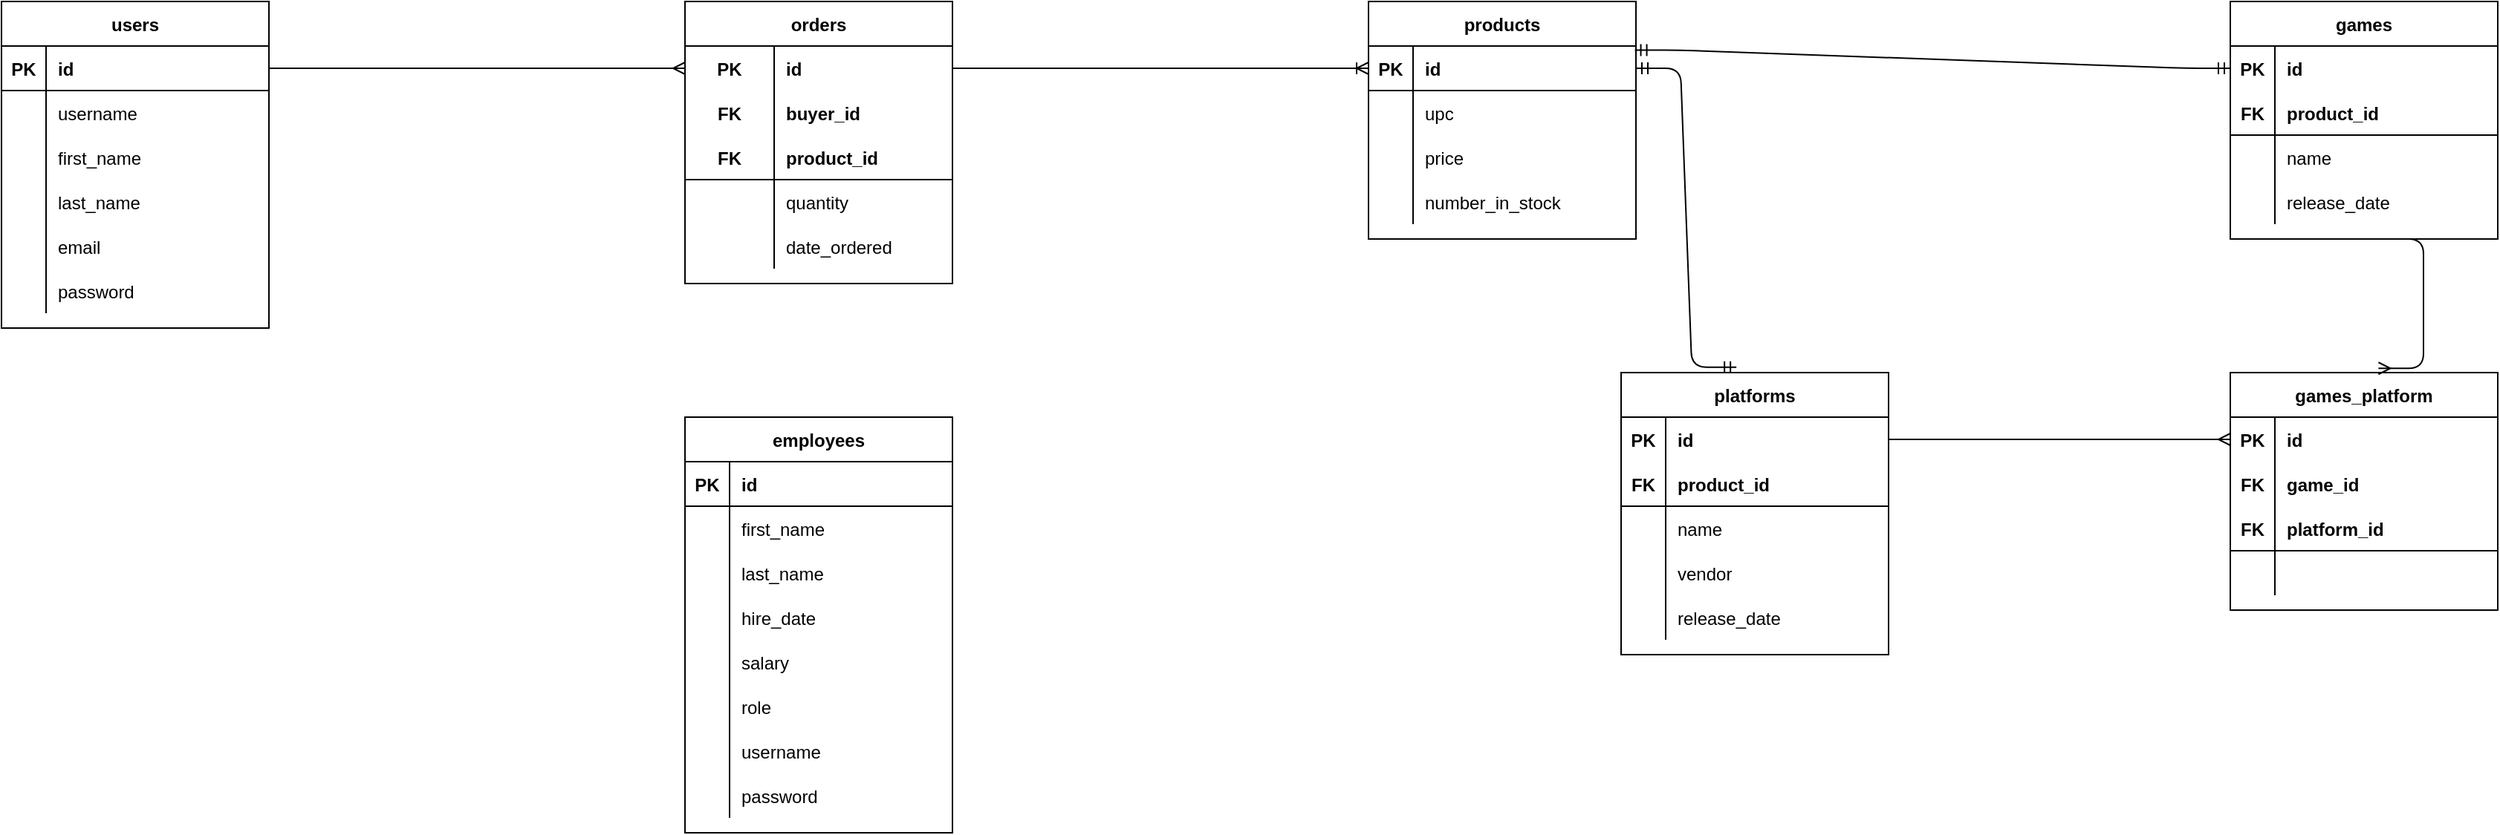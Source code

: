 <mxfile version="14.5.1" type="device"><diagram id="G26E-ykYxwDGsYZYh6n_" name="Page-1"><mxGraphModel dx="1024" dy="592" grid="1" gridSize="10" guides="1" tooltips="1" connect="1" arrows="1" fold="1" page="1" pageScale="1" pageWidth="850" pageHeight="1100" math="0" shadow="0"><root><mxCell id="0"/><mxCell id="1" parent="0"/><mxCell id="mY64443xv1ZQ0x1gWAAR-15" value="users" style="shape=table;startSize=30;container=1;collapsible=1;childLayout=tableLayout;fixedRows=1;rowLines=0;fontStyle=1;align=center;resizeLast=1;" parent="1" vertex="1"><mxGeometry width="180" height="220" as="geometry"/></mxCell><mxCell id="mY64443xv1ZQ0x1gWAAR-16" value="" style="shape=partialRectangle;collapsible=0;dropTarget=0;pointerEvents=0;fillColor=none;top=0;left=0;bottom=1;right=0;points=[[0,0.5],[1,0.5]];portConstraint=eastwest;" parent="mY64443xv1ZQ0x1gWAAR-15" vertex="1"><mxGeometry y="30" width="180" height="30" as="geometry"/></mxCell><mxCell id="mY64443xv1ZQ0x1gWAAR-17" value="PK" style="shape=partialRectangle;connectable=0;fillColor=none;top=0;left=0;bottom=0;right=0;fontStyle=1;overflow=hidden;" parent="mY64443xv1ZQ0x1gWAAR-16" vertex="1"><mxGeometry width="30" height="30" as="geometry"/></mxCell><mxCell id="mY64443xv1ZQ0x1gWAAR-18" value="id" style="shape=partialRectangle;connectable=0;fillColor=none;top=0;left=0;bottom=0;right=0;align=left;spacingLeft=6;fontStyle=1;overflow=hidden;" parent="mY64443xv1ZQ0x1gWAAR-16" vertex="1"><mxGeometry x="30" width="150" height="30" as="geometry"/></mxCell><mxCell id="mY64443xv1ZQ0x1gWAAR-19" value="" style="shape=partialRectangle;collapsible=0;dropTarget=0;pointerEvents=0;fillColor=none;top=0;left=0;bottom=0;right=0;points=[[0,0.5],[1,0.5]];portConstraint=eastwest;" parent="mY64443xv1ZQ0x1gWAAR-15" vertex="1"><mxGeometry y="60" width="180" height="30" as="geometry"/></mxCell><mxCell id="mY64443xv1ZQ0x1gWAAR-20" value="" style="shape=partialRectangle;connectable=0;fillColor=none;top=0;left=0;bottom=0;right=0;editable=1;overflow=hidden;" parent="mY64443xv1ZQ0x1gWAAR-19" vertex="1"><mxGeometry width="30" height="30" as="geometry"/></mxCell><mxCell id="mY64443xv1ZQ0x1gWAAR-21" value="username" style="shape=partialRectangle;connectable=0;fillColor=none;top=0;left=0;bottom=0;right=0;align=left;spacingLeft=6;overflow=hidden;" parent="mY64443xv1ZQ0x1gWAAR-19" vertex="1"><mxGeometry x="30" width="150" height="30" as="geometry"/></mxCell><mxCell id="1kDssaZdY7UqnwJodP0V-13" value="" style="shape=partialRectangle;collapsible=0;dropTarget=0;pointerEvents=0;fillColor=none;top=0;left=0;bottom=0;right=0;points=[[0,0.5],[1,0.5]];portConstraint=eastwest;" parent="mY64443xv1ZQ0x1gWAAR-15" vertex="1"><mxGeometry y="90" width="180" height="30" as="geometry"/></mxCell><mxCell id="1kDssaZdY7UqnwJodP0V-14" value="" style="shape=partialRectangle;connectable=0;fillColor=none;top=0;left=0;bottom=0;right=0;editable=1;overflow=hidden;" parent="1kDssaZdY7UqnwJodP0V-13" vertex="1"><mxGeometry width="30" height="30" as="geometry"/></mxCell><mxCell id="1kDssaZdY7UqnwJodP0V-15" value="first_name" style="shape=partialRectangle;connectable=0;fillColor=none;top=0;left=0;bottom=0;right=0;align=left;spacingLeft=6;overflow=hidden;" parent="1kDssaZdY7UqnwJodP0V-13" vertex="1"><mxGeometry x="30" width="150" height="30" as="geometry"/></mxCell><mxCell id="1kDssaZdY7UqnwJodP0V-16" value="" style="shape=partialRectangle;collapsible=0;dropTarget=0;pointerEvents=0;fillColor=none;top=0;left=0;bottom=0;right=0;points=[[0,0.5],[1,0.5]];portConstraint=eastwest;" parent="mY64443xv1ZQ0x1gWAAR-15" vertex="1"><mxGeometry y="120" width="180" height="30" as="geometry"/></mxCell><mxCell id="1kDssaZdY7UqnwJodP0V-17" value="" style="shape=partialRectangle;connectable=0;fillColor=none;top=0;left=0;bottom=0;right=0;editable=1;overflow=hidden;" parent="1kDssaZdY7UqnwJodP0V-16" vertex="1"><mxGeometry width="30" height="30" as="geometry"/></mxCell><mxCell id="1kDssaZdY7UqnwJodP0V-18" value="last_name" style="shape=partialRectangle;connectable=0;fillColor=none;top=0;left=0;bottom=0;right=0;align=left;spacingLeft=6;overflow=hidden;" parent="1kDssaZdY7UqnwJodP0V-16" vertex="1"><mxGeometry x="30" width="150" height="30" as="geometry"/></mxCell><mxCell id="mY64443xv1ZQ0x1gWAAR-22" value="" style="shape=partialRectangle;collapsible=0;dropTarget=0;pointerEvents=0;fillColor=none;top=0;left=0;bottom=0;right=0;points=[[0,0.5],[1,0.5]];portConstraint=eastwest;" parent="mY64443xv1ZQ0x1gWAAR-15" vertex="1"><mxGeometry y="150" width="180" height="30" as="geometry"/></mxCell><mxCell id="mY64443xv1ZQ0x1gWAAR-23" value="" style="shape=partialRectangle;connectable=0;fillColor=none;top=0;left=0;bottom=0;right=0;editable=1;overflow=hidden;" parent="mY64443xv1ZQ0x1gWAAR-22" vertex="1"><mxGeometry width="30" height="30" as="geometry"/></mxCell><mxCell id="mY64443xv1ZQ0x1gWAAR-24" value="email" style="shape=partialRectangle;connectable=0;fillColor=none;top=0;left=0;bottom=0;right=0;align=left;spacingLeft=6;overflow=hidden;" parent="mY64443xv1ZQ0x1gWAAR-22" vertex="1"><mxGeometry x="30" width="150" height="30" as="geometry"/></mxCell><mxCell id="mY64443xv1ZQ0x1gWAAR-25" value="" style="shape=partialRectangle;collapsible=0;dropTarget=0;pointerEvents=0;fillColor=none;top=0;left=0;bottom=0;right=0;points=[[0,0.5],[1,0.5]];portConstraint=eastwest;" parent="mY64443xv1ZQ0x1gWAAR-15" vertex="1"><mxGeometry y="180" width="180" height="30" as="geometry"/></mxCell><mxCell id="mY64443xv1ZQ0x1gWAAR-26" value="" style="shape=partialRectangle;connectable=0;fillColor=none;top=0;left=0;bottom=0;right=0;editable=1;overflow=hidden;" parent="mY64443xv1ZQ0x1gWAAR-25" vertex="1"><mxGeometry width="30" height="30" as="geometry"/></mxCell><mxCell id="mY64443xv1ZQ0x1gWAAR-27" value="password" style="shape=partialRectangle;connectable=0;fillColor=none;top=0;left=0;bottom=0;right=0;align=left;spacingLeft=6;overflow=hidden;" parent="mY64443xv1ZQ0x1gWAAR-25" vertex="1"><mxGeometry x="30" width="150" height="30" as="geometry"/></mxCell><mxCell id="1kDssaZdY7UqnwJodP0V-19" value="games" style="shape=table;startSize=30;container=1;collapsible=1;childLayout=tableLayout;fixedRows=1;rowLines=0;fontStyle=1;align=center;resizeLast=1;" parent="1" vertex="1"><mxGeometry x="1500" width="180" height="160" as="geometry"/></mxCell><mxCell id="DZV9VDnNdscV79Uh0sp5-92" value="" style="shape=partialRectangle;collapsible=0;dropTarget=0;pointerEvents=0;fillColor=none;top=0;left=0;bottom=0;right=0;points=[[0,0.5],[1,0.5]];portConstraint=eastwest;strokeColor=#000000;strokeWidth=1;" parent="1kDssaZdY7UqnwJodP0V-19" vertex="1"><mxGeometry y="30" width="180" height="30" as="geometry"/></mxCell><mxCell id="DZV9VDnNdscV79Uh0sp5-93" value="PK" style="shape=partialRectangle;connectable=0;fillColor=none;top=0;left=0;bottom=0;right=0;fontStyle=1;overflow=hidden;" parent="DZV9VDnNdscV79Uh0sp5-92" vertex="1"><mxGeometry width="30" height="30" as="geometry"/></mxCell><mxCell id="DZV9VDnNdscV79Uh0sp5-94" value="id" style="shape=partialRectangle;connectable=0;fillColor=none;top=0;left=0;bottom=0;right=0;align=left;spacingLeft=6;fontStyle=1;overflow=hidden;" parent="DZV9VDnNdscV79Uh0sp5-92" vertex="1"><mxGeometry x="30" width="150" height="30" as="geometry"/></mxCell><mxCell id="1kDssaZdY7UqnwJodP0V-20" value="" style="shape=partialRectangle;collapsible=0;dropTarget=0;pointerEvents=0;fillColor=none;top=0;left=0;bottom=1;right=0;points=[[0,0.5],[1,0.5]];portConstraint=eastwest;" parent="1kDssaZdY7UqnwJodP0V-19" vertex="1"><mxGeometry y="60" width="180" height="30" as="geometry"/></mxCell><mxCell id="1kDssaZdY7UqnwJodP0V-21" value="FK" style="shape=partialRectangle;connectable=0;fillColor=none;top=0;left=0;bottom=0;right=0;fontStyle=1;overflow=hidden;" parent="1kDssaZdY7UqnwJodP0V-20" vertex="1"><mxGeometry width="30" height="30" as="geometry"/></mxCell><mxCell id="1kDssaZdY7UqnwJodP0V-22" value="product_id" style="shape=partialRectangle;connectable=0;fillColor=none;top=0;left=0;bottom=0;right=0;align=left;spacingLeft=6;fontStyle=1;overflow=hidden;" parent="1kDssaZdY7UqnwJodP0V-20" vertex="1"><mxGeometry x="30" width="150" height="30" as="geometry"/></mxCell><mxCell id="1kDssaZdY7UqnwJodP0V-23" value="" style="shape=partialRectangle;collapsible=0;dropTarget=0;pointerEvents=0;fillColor=none;top=0;left=0;bottom=0;right=0;points=[[0,0.5],[1,0.5]];portConstraint=eastwest;" parent="1kDssaZdY7UqnwJodP0V-19" vertex="1"><mxGeometry y="90" width="180" height="30" as="geometry"/></mxCell><mxCell id="1kDssaZdY7UqnwJodP0V-24" value="" style="shape=partialRectangle;connectable=0;fillColor=none;top=0;left=0;bottom=0;right=0;editable=1;overflow=hidden;" parent="1kDssaZdY7UqnwJodP0V-23" vertex="1"><mxGeometry width="30" height="30" as="geometry"/></mxCell><mxCell id="1kDssaZdY7UqnwJodP0V-25" value="name" style="shape=partialRectangle;connectable=0;fillColor=none;top=0;left=0;bottom=0;right=0;align=left;spacingLeft=6;overflow=hidden;" parent="1kDssaZdY7UqnwJodP0V-23" vertex="1"><mxGeometry x="30" width="150" height="30" as="geometry"/></mxCell><mxCell id="1kDssaZdY7UqnwJodP0V-35" value="" style="shape=partialRectangle;collapsible=0;dropTarget=0;pointerEvents=0;fillColor=none;top=0;left=0;bottom=0;right=0;points=[[0,0.5],[1,0.5]];portConstraint=eastwest;" parent="1kDssaZdY7UqnwJodP0V-19" vertex="1"><mxGeometry y="120" width="180" height="30" as="geometry"/></mxCell><mxCell id="1kDssaZdY7UqnwJodP0V-36" value="" style="shape=partialRectangle;connectable=0;fillColor=none;top=0;left=0;bottom=0;right=0;editable=1;overflow=hidden;" parent="1kDssaZdY7UqnwJodP0V-35" vertex="1"><mxGeometry width="30" height="30" as="geometry"/></mxCell><mxCell id="1kDssaZdY7UqnwJodP0V-37" value="release_date" style="shape=partialRectangle;connectable=0;fillColor=none;top=0;left=0;bottom=0;right=0;align=left;spacingLeft=6;overflow=hidden;" parent="1kDssaZdY7UqnwJodP0V-35" vertex="1"><mxGeometry x="30" width="150" height="30" as="geometry"/></mxCell><mxCell id="DZV9VDnNdscV79Uh0sp5-1" value="games_platform" style="shape=table;startSize=30;container=1;collapsible=1;childLayout=tableLayout;fixedRows=1;rowLines=0;fontStyle=1;align=center;resizeLast=1;" parent="1" vertex="1"><mxGeometry x="1500" y="250" width="180" height="160" as="geometry"/></mxCell><mxCell id="DZV9VDnNdscV79Uh0sp5-43" value="" style="shape=partialRectangle;collapsible=0;dropTarget=0;pointerEvents=0;fillColor=none;top=0;left=0;bottom=0;right=0;points=[[0,0.5],[1,0.5]];portConstraint=eastwest;" parent="DZV9VDnNdscV79Uh0sp5-1" vertex="1"><mxGeometry y="30" width="180" height="30" as="geometry"/></mxCell><mxCell id="DZV9VDnNdscV79Uh0sp5-44" value="PK" style="shape=partialRectangle;connectable=0;fillColor=none;top=0;left=0;bottom=0;right=0;fontStyle=1;overflow=hidden;" parent="DZV9VDnNdscV79Uh0sp5-43" vertex="1"><mxGeometry width="30" height="30" as="geometry"/></mxCell><mxCell id="DZV9VDnNdscV79Uh0sp5-45" value="id" style="shape=partialRectangle;connectable=0;fillColor=none;top=0;left=0;bottom=0;right=0;align=left;spacingLeft=6;fontStyle=1;overflow=hidden;" parent="DZV9VDnNdscV79Uh0sp5-43" vertex="1"><mxGeometry x="30" width="150" height="30" as="geometry"/></mxCell><mxCell id="DZV9VDnNdscV79Uh0sp5-46" value="" style="shape=partialRectangle;collapsible=0;dropTarget=0;pointerEvents=0;fillColor=none;top=0;left=0;bottom=0;right=0;points=[[0,0.5],[1,0.5]];portConstraint=eastwest;" parent="DZV9VDnNdscV79Uh0sp5-1" vertex="1"><mxGeometry y="60" width="180" height="30" as="geometry"/></mxCell><mxCell id="DZV9VDnNdscV79Uh0sp5-47" value="FK" style="shape=partialRectangle;connectable=0;fillColor=none;top=0;left=0;bottom=0;right=0;fontStyle=1;overflow=hidden;" parent="DZV9VDnNdscV79Uh0sp5-46" vertex="1"><mxGeometry width="30" height="30" as="geometry"/></mxCell><mxCell id="DZV9VDnNdscV79Uh0sp5-48" value="game_id" style="shape=partialRectangle;connectable=0;fillColor=none;top=0;left=0;bottom=0;right=0;align=left;spacingLeft=6;fontStyle=1;overflow=hidden;" parent="DZV9VDnNdscV79Uh0sp5-46" vertex="1"><mxGeometry x="30" width="150" height="30" as="geometry"/></mxCell><mxCell id="DZV9VDnNdscV79Uh0sp5-2" value="" style="shape=partialRectangle;collapsible=0;dropTarget=0;pointerEvents=0;fillColor=none;top=0;left=0;bottom=1;right=0;points=[[0,0.5],[1,0.5]];portConstraint=eastwest;" parent="DZV9VDnNdscV79Uh0sp5-1" vertex="1"><mxGeometry y="90" width="180" height="30" as="geometry"/></mxCell><mxCell id="DZV9VDnNdscV79Uh0sp5-3" value="FK" style="shape=partialRectangle;connectable=0;fillColor=none;top=0;left=0;bottom=0;right=0;fontStyle=1;overflow=hidden;" parent="DZV9VDnNdscV79Uh0sp5-2" vertex="1"><mxGeometry width="30" height="30" as="geometry"/></mxCell><mxCell id="DZV9VDnNdscV79Uh0sp5-4" value="platform_id" style="shape=partialRectangle;connectable=0;fillColor=none;top=0;left=0;bottom=0;right=0;align=left;spacingLeft=6;fontStyle=1;overflow=hidden;" parent="DZV9VDnNdscV79Uh0sp5-2" vertex="1"><mxGeometry x="30" width="150" height="30" as="geometry"/></mxCell><mxCell id="DZV9VDnNdscV79Uh0sp5-18" value="" style="shape=partialRectangle;collapsible=0;dropTarget=0;pointerEvents=0;fillColor=none;top=0;left=0;bottom=0;right=0;points=[[0,0.5],[1,0.5]];portConstraint=eastwest;" parent="DZV9VDnNdscV79Uh0sp5-1" vertex="1"><mxGeometry y="120" width="180" height="30" as="geometry"/></mxCell><mxCell id="DZV9VDnNdscV79Uh0sp5-19" value="" style="shape=partialRectangle;connectable=0;fillColor=none;top=0;left=0;bottom=0;right=0;fontStyle=1;overflow=hidden;" parent="DZV9VDnNdscV79Uh0sp5-18" vertex="1"><mxGeometry width="30" height="30" as="geometry"/></mxCell><mxCell id="DZV9VDnNdscV79Uh0sp5-20" value="" style="shape=partialRectangle;connectable=0;fillColor=none;top=0;left=0;bottom=0;right=0;align=left;spacingLeft=6;fontStyle=1;overflow=hidden;" parent="DZV9VDnNdscV79Uh0sp5-18" vertex="1"><mxGeometry x="30" width="150" height="30" as="geometry"/></mxCell><mxCell id="DZV9VDnNdscV79Uh0sp5-21" value="platforms" style="shape=table;startSize=30;container=1;collapsible=1;childLayout=tableLayout;fixedRows=1;rowLines=0;fontStyle=1;align=center;resizeLast=1;" parent="1" vertex="1"><mxGeometry x="1090" y="250" width="180" height="190" as="geometry"/></mxCell><mxCell id="DZV9VDnNdscV79Uh0sp5-95" value="" style="shape=partialRectangle;collapsible=0;dropTarget=0;pointerEvents=0;fillColor=none;top=0;left=0;bottom=0;right=0;points=[[0,0.5],[1,0.5]];portConstraint=eastwest;strokeColor=#000000;strokeWidth=1;" parent="DZV9VDnNdscV79Uh0sp5-21" vertex="1"><mxGeometry y="30" width="180" height="30" as="geometry"/></mxCell><mxCell id="DZV9VDnNdscV79Uh0sp5-96" value="PK" style="shape=partialRectangle;connectable=0;fillColor=none;top=0;left=0;bottom=0;right=0;fontStyle=1;overflow=hidden;" parent="DZV9VDnNdscV79Uh0sp5-95" vertex="1"><mxGeometry width="30" height="30" as="geometry"/></mxCell><mxCell id="DZV9VDnNdscV79Uh0sp5-97" value="id" style="shape=partialRectangle;connectable=0;fillColor=none;top=0;left=0;bottom=0;right=0;align=left;spacingLeft=6;fontStyle=1;overflow=hidden;" parent="DZV9VDnNdscV79Uh0sp5-95" vertex="1"><mxGeometry x="30" width="150" height="30" as="geometry"/></mxCell><mxCell id="DZV9VDnNdscV79Uh0sp5-22" value="" style="shape=partialRectangle;collapsible=0;dropTarget=0;pointerEvents=0;fillColor=none;top=0;left=0;bottom=1;right=0;points=[[0,0.5],[1,0.5]];portConstraint=eastwest;" parent="DZV9VDnNdscV79Uh0sp5-21" vertex="1"><mxGeometry y="60" width="180" height="30" as="geometry"/></mxCell><mxCell id="DZV9VDnNdscV79Uh0sp5-23" value="FK" style="shape=partialRectangle;connectable=0;fillColor=none;top=0;left=0;bottom=0;right=0;fontStyle=1;overflow=hidden;" parent="DZV9VDnNdscV79Uh0sp5-22" vertex="1"><mxGeometry width="30" height="30" as="geometry"/></mxCell><mxCell id="DZV9VDnNdscV79Uh0sp5-24" value="product_id" style="shape=partialRectangle;connectable=0;fillColor=none;top=0;left=0;bottom=0;right=0;align=left;spacingLeft=6;fontStyle=1;overflow=hidden;" parent="DZV9VDnNdscV79Uh0sp5-22" vertex="1"><mxGeometry x="30" width="150" height="30" as="geometry"/></mxCell><mxCell id="DZV9VDnNdscV79Uh0sp5-25" value="" style="shape=partialRectangle;collapsible=0;dropTarget=0;pointerEvents=0;fillColor=none;top=0;left=0;bottom=0;right=0;points=[[0,0.5],[1,0.5]];portConstraint=eastwest;" parent="DZV9VDnNdscV79Uh0sp5-21" vertex="1"><mxGeometry y="90" width="180" height="30" as="geometry"/></mxCell><mxCell id="DZV9VDnNdscV79Uh0sp5-26" value="" style="shape=partialRectangle;connectable=0;fillColor=none;top=0;left=0;bottom=0;right=0;editable=1;overflow=hidden;" parent="DZV9VDnNdscV79Uh0sp5-25" vertex="1"><mxGeometry width="30" height="30" as="geometry"/></mxCell><mxCell id="DZV9VDnNdscV79Uh0sp5-27" value="name" style="shape=partialRectangle;connectable=0;fillColor=none;top=0;left=0;bottom=0;right=0;align=left;spacingLeft=6;overflow=hidden;" parent="DZV9VDnNdscV79Uh0sp5-25" vertex="1"><mxGeometry x="30" width="150" height="30" as="geometry"/></mxCell><mxCell id="DZV9VDnNdscV79Uh0sp5-28" value="" style="shape=partialRectangle;collapsible=0;dropTarget=0;pointerEvents=0;fillColor=none;top=0;left=0;bottom=0;right=0;points=[[0,0.5],[1,0.5]];portConstraint=eastwest;" parent="DZV9VDnNdscV79Uh0sp5-21" vertex="1"><mxGeometry y="120" width="180" height="30" as="geometry"/></mxCell><mxCell id="DZV9VDnNdscV79Uh0sp5-29" value="" style="shape=partialRectangle;connectable=0;fillColor=none;top=0;left=0;bottom=0;right=0;editable=1;overflow=hidden;" parent="DZV9VDnNdscV79Uh0sp5-28" vertex="1"><mxGeometry width="30" height="30" as="geometry"/></mxCell><mxCell id="DZV9VDnNdscV79Uh0sp5-30" value="vendor" style="shape=partialRectangle;connectable=0;fillColor=none;top=0;left=0;bottom=0;right=0;align=left;spacingLeft=6;overflow=hidden;" parent="DZV9VDnNdscV79Uh0sp5-28" vertex="1"><mxGeometry x="30" width="150" height="30" as="geometry"/></mxCell><mxCell id="DZV9VDnNdscV79Uh0sp5-31" value="" style="shape=partialRectangle;collapsible=0;dropTarget=0;pointerEvents=0;fillColor=none;top=0;left=0;bottom=0;right=0;points=[[0,0.5],[1,0.5]];portConstraint=eastwest;" parent="DZV9VDnNdscV79Uh0sp5-21" vertex="1"><mxGeometry y="150" width="180" height="30" as="geometry"/></mxCell><mxCell id="DZV9VDnNdscV79Uh0sp5-32" value="" style="shape=partialRectangle;connectable=0;fillColor=none;top=0;left=0;bottom=0;right=0;editable=1;overflow=hidden;" parent="DZV9VDnNdscV79Uh0sp5-31" vertex="1"><mxGeometry width="30" height="30" as="geometry"/></mxCell><mxCell id="DZV9VDnNdscV79Uh0sp5-33" value="release_date" style="shape=partialRectangle;connectable=0;fillColor=none;top=0;left=0;bottom=0;right=0;align=left;spacingLeft=6;overflow=hidden;" parent="DZV9VDnNdscV79Uh0sp5-31" vertex="1"><mxGeometry x="30" width="150" height="30" as="geometry"/></mxCell><mxCell id="DZV9VDnNdscV79Uh0sp5-58" value="orders" style="shape=table;startSize=30;container=1;collapsible=1;childLayout=tableLayout;fixedRows=1;rowLines=0;fontStyle=1;align=center;resizeLast=1;" parent="1" vertex="1"><mxGeometry x="460" width="180" height="190" as="geometry"/></mxCell><mxCell id="DZV9VDnNdscV79Uh0sp5-59" value="" style="shape=partialRectangle;collapsible=0;dropTarget=0;pointerEvents=0;fillColor=none;top=0;left=0;bottom=0;right=0;points=[[0,0.5],[1,0.5]];portConstraint=eastwest;" parent="DZV9VDnNdscV79Uh0sp5-58" vertex="1"><mxGeometry y="30" width="180" height="30" as="geometry"/></mxCell><mxCell id="DZV9VDnNdscV79Uh0sp5-60" value="PK" style="shape=partialRectangle;connectable=0;fillColor=none;top=0;left=0;bottom=0;right=0;fontStyle=1;overflow=hidden;" parent="DZV9VDnNdscV79Uh0sp5-59" vertex="1"><mxGeometry width="60" height="30" as="geometry"/></mxCell><mxCell id="DZV9VDnNdscV79Uh0sp5-61" value="id" style="shape=partialRectangle;connectable=0;fillColor=none;top=0;left=0;bottom=0;right=0;align=left;spacingLeft=6;fontStyle=1;overflow=hidden;" parent="DZV9VDnNdscV79Uh0sp5-59" vertex="1"><mxGeometry x="60" width="120" height="30" as="geometry"/></mxCell><mxCell id="DZV9VDnNdscV79Uh0sp5-75" value="" style="shape=partialRectangle;collapsible=0;dropTarget=0;pointerEvents=0;fillColor=none;top=0;left=0;bottom=0;right=0;points=[[0,0.5],[1,0.5]];portConstraint=eastwest;strokeColor=#000000;strokeWidth=1;" parent="DZV9VDnNdscV79Uh0sp5-58" vertex="1"><mxGeometry y="60" width="180" height="30" as="geometry"/></mxCell><mxCell id="DZV9VDnNdscV79Uh0sp5-76" value="FK" style="shape=partialRectangle;connectable=0;fillColor=none;top=0;left=0;bottom=0;right=0;fontStyle=1;overflow=hidden;" parent="DZV9VDnNdscV79Uh0sp5-75" vertex="1"><mxGeometry width="60" height="30" as="geometry"/></mxCell><mxCell id="DZV9VDnNdscV79Uh0sp5-77" value="buyer_id" style="shape=partialRectangle;connectable=0;fillColor=none;top=0;left=0;bottom=0;right=0;align=left;spacingLeft=6;fontStyle=1;overflow=hidden;" parent="DZV9VDnNdscV79Uh0sp5-75" vertex="1"><mxGeometry x="60" width="120" height="30" as="geometry"/></mxCell><mxCell id="DZV9VDnNdscV79Uh0sp5-62" value="" style="shape=partialRectangle;collapsible=0;dropTarget=0;pointerEvents=0;fillColor=none;top=0;left=0;bottom=1;right=0;points=[[0,0.5],[1,0.5]];portConstraint=eastwest;" parent="DZV9VDnNdscV79Uh0sp5-58" vertex="1"><mxGeometry y="90" width="180" height="30" as="geometry"/></mxCell><mxCell id="DZV9VDnNdscV79Uh0sp5-63" value="FK" style="shape=partialRectangle;connectable=0;fillColor=none;top=0;left=0;bottom=0;right=0;fontStyle=1;overflow=hidden;" parent="DZV9VDnNdscV79Uh0sp5-62" vertex="1"><mxGeometry width="60" height="30" as="geometry"/></mxCell><mxCell id="DZV9VDnNdscV79Uh0sp5-64" value="product_id" style="shape=partialRectangle;connectable=0;fillColor=none;top=0;left=0;bottom=0;right=0;align=left;spacingLeft=6;fontStyle=1;overflow=hidden;" parent="DZV9VDnNdscV79Uh0sp5-62" vertex="1"><mxGeometry x="60" width="120" height="30" as="geometry"/></mxCell><mxCell id="DZV9VDnNdscV79Uh0sp5-65" value="" style="shape=partialRectangle;collapsible=0;dropTarget=0;pointerEvents=0;fillColor=none;top=0;left=0;bottom=0;right=0;points=[[0,0.5],[1,0.5]];portConstraint=eastwest;" parent="DZV9VDnNdscV79Uh0sp5-58" vertex="1"><mxGeometry y="120" width="180" height="30" as="geometry"/></mxCell><mxCell id="DZV9VDnNdscV79Uh0sp5-66" value="" style="shape=partialRectangle;connectable=0;fillColor=none;top=0;left=0;bottom=0;right=0;editable=1;overflow=hidden;" parent="DZV9VDnNdscV79Uh0sp5-65" vertex="1"><mxGeometry width="60" height="30" as="geometry"/></mxCell><mxCell id="DZV9VDnNdscV79Uh0sp5-67" value="quantity" style="shape=partialRectangle;connectable=0;fillColor=none;top=0;left=0;bottom=0;right=0;align=left;spacingLeft=6;overflow=hidden;" parent="DZV9VDnNdscV79Uh0sp5-65" vertex="1"><mxGeometry x="60" width="120" height="30" as="geometry"/></mxCell><mxCell id="DZV9VDnNdscV79Uh0sp5-68" value="" style="shape=partialRectangle;collapsible=0;dropTarget=0;pointerEvents=0;fillColor=none;top=0;left=0;bottom=0;right=0;points=[[0,0.5],[1,0.5]];portConstraint=eastwest;" parent="DZV9VDnNdscV79Uh0sp5-58" vertex="1"><mxGeometry y="150" width="180" height="30" as="geometry"/></mxCell><mxCell id="DZV9VDnNdscV79Uh0sp5-69" value="" style="shape=partialRectangle;connectable=0;fillColor=none;top=0;left=0;bottom=0;right=0;editable=1;overflow=hidden;" parent="DZV9VDnNdscV79Uh0sp5-68" vertex="1"><mxGeometry width="60" height="30" as="geometry"/></mxCell><mxCell id="DZV9VDnNdscV79Uh0sp5-70" value="date_ordered" style="shape=partialRectangle;connectable=0;fillColor=none;top=0;left=0;bottom=0;right=0;align=left;spacingLeft=6;overflow=hidden;" parent="DZV9VDnNdscV79Uh0sp5-68" vertex="1"><mxGeometry x="60" width="120" height="30" as="geometry"/></mxCell><mxCell id="DZV9VDnNdscV79Uh0sp5-78" value="products" style="shape=table;startSize=30;container=1;collapsible=1;childLayout=tableLayout;fixedRows=1;rowLines=0;fontStyle=1;align=center;resizeLast=1;strokeColor=#000000;strokeWidth=1;" parent="1" vertex="1"><mxGeometry x="920" width="180" height="160" as="geometry"/></mxCell><mxCell id="DZV9VDnNdscV79Uh0sp5-79" value="" style="shape=partialRectangle;collapsible=0;dropTarget=0;pointerEvents=0;fillColor=none;top=0;left=0;bottom=1;right=0;points=[[0,0.5],[1,0.5]];portConstraint=eastwest;" parent="DZV9VDnNdscV79Uh0sp5-78" vertex="1"><mxGeometry y="30" width="180" height="30" as="geometry"/></mxCell><mxCell id="DZV9VDnNdscV79Uh0sp5-80" value="PK" style="shape=partialRectangle;connectable=0;fillColor=none;top=0;left=0;bottom=0;right=0;fontStyle=1;overflow=hidden;" parent="DZV9VDnNdscV79Uh0sp5-79" vertex="1"><mxGeometry width="30" height="30" as="geometry"/></mxCell><mxCell id="DZV9VDnNdscV79Uh0sp5-81" value="id" style="shape=partialRectangle;connectable=0;fillColor=none;top=0;left=0;bottom=0;right=0;align=left;spacingLeft=6;fontStyle=1;overflow=hidden;" parent="DZV9VDnNdscV79Uh0sp5-79" vertex="1"><mxGeometry x="30" width="150" height="30" as="geometry"/></mxCell><mxCell id="DZV9VDnNdscV79Uh0sp5-82" value="" style="shape=partialRectangle;collapsible=0;dropTarget=0;pointerEvents=0;fillColor=none;top=0;left=0;bottom=0;right=0;points=[[0,0.5],[1,0.5]];portConstraint=eastwest;" parent="DZV9VDnNdscV79Uh0sp5-78" vertex="1"><mxGeometry y="60" width="180" height="30" as="geometry"/></mxCell><mxCell id="DZV9VDnNdscV79Uh0sp5-83" value="" style="shape=partialRectangle;connectable=0;fillColor=none;top=0;left=0;bottom=0;right=0;editable=1;overflow=hidden;" parent="DZV9VDnNdscV79Uh0sp5-82" vertex="1"><mxGeometry width="30" height="30" as="geometry"/></mxCell><mxCell id="DZV9VDnNdscV79Uh0sp5-84" value="upc" style="shape=partialRectangle;connectable=0;fillColor=none;top=0;left=0;bottom=0;right=0;align=left;spacingLeft=6;overflow=hidden;" parent="DZV9VDnNdscV79Uh0sp5-82" vertex="1"><mxGeometry x="30" width="150" height="30" as="geometry"/></mxCell><mxCell id="DZV9VDnNdscV79Uh0sp5-85" value="" style="shape=partialRectangle;collapsible=0;dropTarget=0;pointerEvents=0;fillColor=none;top=0;left=0;bottom=0;right=0;points=[[0,0.5],[1,0.5]];portConstraint=eastwest;" parent="DZV9VDnNdscV79Uh0sp5-78" vertex="1"><mxGeometry y="90" width="180" height="30" as="geometry"/></mxCell><mxCell id="DZV9VDnNdscV79Uh0sp5-86" value="" style="shape=partialRectangle;connectable=0;fillColor=none;top=0;left=0;bottom=0;right=0;editable=1;overflow=hidden;" parent="DZV9VDnNdscV79Uh0sp5-85" vertex="1"><mxGeometry width="30" height="30" as="geometry"/></mxCell><mxCell id="DZV9VDnNdscV79Uh0sp5-87" value="price" style="shape=partialRectangle;connectable=0;fillColor=none;top=0;left=0;bottom=0;right=0;align=left;spacingLeft=6;overflow=hidden;" parent="DZV9VDnNdscV79Uh0sp5-85" vertex="1"><mxGeometry x="30" width="150" height="30" as="geometry"/></mxCell><mxCell id="DZV9VDnNdscV79Uh0sp5-88" value="" style="shape=partialRectangle;collapsible=0;dropTarget=0;pointerEvents=0;fillColor=none;top=0;left=0;bottom=0;right=0;points=[[0,0.5],[1,0.5]];portConstraint=eastwest;" parent="DZV9VDnNdscV79Uh0sp5-78" vertex="1"><mxGeometry y="120" width="180" height="30" as="geometry"/></mxCell><mxCell id="DZV9VDnNdscV79Uh0sp5-89" value="" style="shape=partialRectangle;connectable=0;fillColor=none;top=0;left=0;bottom=0;right=0;editable=1;overflow=hidden;" parent="DZV9VDnNdscV79Uh0sp5-88" vertex="1"><mxGeometry width="30" height="30" as="geometry"/></mxCell><mxCell id="DZV9VDnNdscV79Uh0sp5-90" value="number_in_stock" style="shape=partialRectangle;connectable=0;fillColor=none;top=0;left=0;bottom=0;right=0;align=left;spacingLeft=6;overflow=hidden;" parent="DZV9VDnNdscV79Uh0sp5-88" vertex="1"><mxGeometry x="30" width="150" height="30" as="geometry"/></mxCell><mxCell id="DZV9VDnNdscV79Uh0sp5-104" value="employees" style="shape=table;startSize=30;container=1;collapsible=1;childLayout=tableLayout;fixedRows=1;rowLines=0;fontStyle=1;align=center;resizeLast=1;strokeColor=#000000;strokeWidth=1;" parent="1" vertex="1"><mxGeometry x="460" y="280" width="180" height="280" as="geometry"/></mxCell><mxCell id="DZV9VDnNdscV79Uh0sp5-105" value="" style="shape=partialRectangle;collapsible=0;dropTarget=0;pointerEvents=0;fillColor=none;top=0;left=0;bottom=1;right=0;points=[[0,0.5],[1,0.5]];portConstraint=eastwest;" parent="DZV9VDnNdscV79Uh0sp5-104" vertex="1"><mxGeometry y="30" width="180" height="30" as="geometry"/></mxCell><mxCell id="DZV9VDnNdscV79Uh0sp5-106" value="PK" style="shape=partialRectangle;connectable=0;fillColor=none;top=0;left=0;bottom=0;right=0;fontStyle=1;overflow=hidden;" parent="DZV9VDnNdscV79Uh0sp5-105" vertex="1"><mxGeometry width="30" height="30" as="geometry"/></mxCell><mxCell id="DZV9VDnNdscV79Uh0sp5-107" value="id" style="shape=partialRectangle;connectable=0;fillColor=none;top=0;left=0;bottom=0;right=0;align=left;spacingLeft=6;fontStyle=1;overflow=hidden;" parent="DZV9VDnNdscV79Uh0sp5-105" vertex="1"><mxGeometry x="30" width="150" height="30" as="geometry"/></mxCell><mxCell id="DZV9VDnNdscV79Uh0sp5-108" value="" style="shape=partialRectangle;collapsible=0;dropTarget=0;pointerEvents=0;fillColor=none;top=0;left=0;bottom=0;right=0;points=[[0,0.5],[1,0.5]];portConstraint=eastwest;" parent="DZV9VDnNdscV79Uh0sp5-104" vertex="1"><mxGeometry y="60" width="180" height="30" as="geometry"/></mxCell><mxCell id="DZV9VDnNdscV79Uh0sp5-109" value="" style="shape=partialRectangle;connectable=0;fillColor=none;top=0;left=0;bottom=0;right=0;editable=1;overflow=hidden;" parent="DZV9VDnNdscV79Uh0sp5-108" vertex="1"><mxGeometry width="30" height="30" as="geometry"/></mxCell><mxCell id="DZV9VDnNdscV79Uh0sp5-110" value="first_name" style="shape=partialRectangle;connectable=0;fillColor=none;top=0;left=0;bottom=0;right=0;align=left;spacingLeft=6;overflow=hidden;" parent="DZV9VDnNdscV79Uh0sp5-108" vertex="1"><mxGeometry x="30" width="150" height="30" as="geometry"/></mxCell><mxCell id="DZV9VDnNdscV79Uh0sp5-111" value="" style="shape=partialRectangle;collapsible=0;dropTarget=0;pointerEvents=0;fillColor=none;top=0;left=0;bottom=0;right=0;points=[[0,0.5],[1,0.5]];portConstraint=eastwest;" parent="DZV9VDnNdscV79Uh0sp5-104" vertex="1"><mxGeometry y="90" width="180" height="30" as="geometry"/></mxCell><mxCell id="DZV9VDnNdscV79Uh0sp5-112" value="" style="shape=partialRectangle;connectable=0;fillColor=none;top=0;left=0;bottom=0;right=0;editable=1;overflow=hidden;" parent="DZV9VDnNdscV79Uh0sp5-111" vertex="1"><mxGeometry width="30" height="30" as="geometry"/></mxCell><mxCell id="DZV9VDnNdscV79Uh0sp5-113" value="last_name" style="shape=partialRectangle;connectable=0;fillColor=none;top=0;left=0;bottom=0;right=0;align=left;spacingLeft=6;overflow=hidden;" parent="DZV9VDnNdscV79Uh0sp5-111" vertex="1"><mxGeometry x="30" width="150" height="30" as="geometry"/></mxCell><mxCell id="DZV9VDnNdscV79Uh0sp5-118" value="" style="shape=partialRectangle;collapsible=0;dropTarget=0;pointerEvents=0;fillColor=none;top=0;left=0;bottom=0;right=0;points=[[0,0.5],[1,0.5]];portConstraint=eastwest;" parent="DZV9VDnNdscV79Uh0sp5-104" vertex="1"><mxGeometry y="120" width="180" height="30" as="geometry"/></mxCell><mxCell id="DZV9VDnNdscV79Uh0sp5-119" value="" style="shape=partialRectangle;connectable=0;fillColor=none;top=0;left=0;bottom=0;right=0;editable=1;overflow=hidden;" parent="DZV9VDnNdscV79Uh0sp5-118" vertex="1"><mxGeometry width="30" height="30" as="geometry"/></mxCell><mxCell id="DZV9VDnNdscV79Uh0sp5-120" value="hire_date" style="shape=partialRectangle;connectable=0;fillColor=none;top=0;left=0;bottom=0;right=0;align=left;spacingLeft=6;overflow=hidden;" parent="DZV9VDnNdscV79Uh0sp5-118" vertex="1"><mxGeometry x="30" width="150" height="30" as="geometry"/></mxCell><mxCell id="DZV9VDnNdscV79Uh0sp5-122" value="" style="shape=partialRectangle;collapsible=0;dropTarget=0;pointerEvents=0;fillColor=none;top=0;left=0;bottom=0;right=0;points=[[0,0.5],[1,0.5]];portConstraint=eastwest;" parent="DZV9VDnNdscV79Uh0sp5-104" vertex="1"><mxGeometry y="150" width="180" height="30" as="geometry"/></mxCell><mxCell id="DZV9VDnNdscV79Uh0sp5-123" value="" style="shape=partialRectangle;connectable=0;fillColor=none;top=0;left=0;bottom=0;right=0;editable=1;overflow=hidden;" parent="DZV9VDnNdscV79Uh0sp5-122" vertex="1"><mxGeometry width="30" height="30" as="geometry"/></mxCell><mxCell id="DZV9VDnNdscV79Uh0sp5-124" value="salary" style="shape=partialRectangle;connectable=0;fillColor=none;top=0;left=0;bottom=0;right=0;align=left;spacingLeft=6;overflow=hidden;" parent="DZV9VDnNdscV79Uh0sp5-122" vertex="1"><mxGeometry x="30" width="150" height="30" as="geometry"/></mxCell><mxCell id="DZV9VDnNdscV79Uh0sp5-125" value="" style="shape=partialRectangle;collapsible=0;dropTarget=0;pointerEvents=0;fillColor=none;top=0;left=0;bottom=0;right=0;points=[[0,0.5],[1,0.5]];portConstraint=eastwest;" parent="DZV9VDnNdscV79Uh0sp5-104" vertex="1"><mxGeometry y="180" width="180" height="30" as="geometry"/></mxCell><mxCell id="DZV9VDnNdscV79Uh0sp5-126" value="" style="shape=partialRectangle;connectable=0;fillColor=none;top=0;left=0;bottom=0;right=0;editable=1;overflow=hidden;" parent="DZV9VDnNdscV79Uh0sp5-125" vertex="1"><mxGeometry width="30" height="30" as="geometry"/></mxCell><mxCell id="DZV9VDnNdscV79Uh0sp5-127" value="role" style="shape=partialRectangle;connectable=0;fillColor=none;top=0;left=0;bottom=0;right=0;align=left;spacingLeft=6;overflow=hidden;" parent="DZV9VDnNdscV79Uh0sp5-125" vertex="1"><mxGeometry x="30" width="150" height="30" as="geometry"/></mxCell><mxCell id="DZV9VDnNdscV79Uh0sp5-130" value="" style="shape=partialRectangle;collapsible=0;dropTarget=0;pointerEvents=0;fillColor=none;top=0;left=0;bottom=0;right=0;points=[[0,0.5],[1,0.5]];portConstraint=eastwest;" parent="DZV9VDnNdscV79Uh0sp5-104" vertex="1"><mxGeometry y="210" width="180" height="30" as="geometry"/></mxCell><mxCell id="DZV9VDnNdscV79Uh0sp5-131" value="" style="shape=partialRectangle;connectable=0;fillColor=none;top=0;left=0;bottom=0;right=0;editable=1;overflow=hidden;" parent="DZV9VDnNdscV79Uh0sp5-130" vertex="1"><mxGeometry width="30" height="30" as="geometry"/></mxCell><mxCell id="DZV9VDnNdscV79Uh0sp5-132" value="username" style="shape=partialRectangle;connectable=0;fillColor=none;top=0;left=0;bottom=0;right=0;align=left;spacingLeft=6;overflow=hidden;" parent="DZV9VDnNdscV79Uh0sp5-130" vertex="1"><mxGeometry x="30" width="150" height="30" as="geometry"/></mxCell><mxCell id="DZV9VDnNdscV79Uh0sp5-114" value="" style="shape=partialRectangle;collapsible=0;dropTarget=0;pointerEvents=0;fillColor=none;top=0;left=0;bottom=0;right=0;points=[[0,0.5],[1,0.5]];portConstraint=eastwest;" parent="DZV9VDnNdscV79Uh0sp5-104" vertex="1"><mxGeometry y="240" width="180" height="30" as="geometry"/></mxCell><mxCell id="DZV9VDnNdscV79Uh0sp5-115" value="" style="shape=partialRectangle;connectable=0;fillColor=none;top=0;left=0;bottom=0;right=0;editable=1;overflow=hidden;" parent="DZV9VDnNdscV79Uh0sp5-114" vertex="1"><mxGeometry width="30" height="30" as="geometry"/></mxCell><mxCell id="DZV9VDnNdscV79Uh0sp5-116" value="password" style="shape=partialRectangle;connectable=0;fillColor=none;top=0;left=0;bottom=0;right=0;align=left;spacingLeft=6;overflow=hidden;" parent="DZV9VDnNdscV79Uh0sp5-114" vertex="1"><mxGeometry x="30" width="150" height="30" as="geometry"/></mxCell><mxCell id="DZV9VDnNdscV79Uh0sp5-134" value="" style="edgeStyle=entityRelationEdgeStyle;fontSize=12;html=1;endArrow=ERmany;" parent="1" source="mY64443xv1ZQ0x1gWAAR-16" target="DZV9VDnNdscV79Uh0sp5-59" edge="1"><mxGeometry width="100" height="100" relative="1" as="geometry"><mxPoint x="270" y="160" as="sourcePoint"/><mxPoint x="370" y="60" as="targetPoint"/></mxGeometry></mxCell><mxCell id="DZV9VDnNdscV79Uh0sp5-135" value="" style="edgeStyle=entityRelationEdgeStyle;fontSize=12;html=1;endArrow=ERoneToMany;exitX=1;exitY=0.5;exitDx=0;exitDy=0;entryX=0;entryY=0.5;entryDx=0;entryDy=0;" parent="1" source="DZV9VDnNdscV79Uh0sp5-59" target="DZV9VDnNdscV79Uh0sp5-79" edge="1"><mxGeometry width="100" height="100" relative="1" as="geometry"><mxPoint x="730" y="100" as="sourcePoint"/><mxPoint x="880" y="50" as="targetPoint"/></mxGeometry></mxCell><mxCell id="DZV9VDnNdscV79Uh0sp5-137" value="" style="edgeStyle=entityRelationEdgeStyle;fontSize=12;html=1;endArrow=ERmandOne;startArrow=ERmandOne;exitX=1;exitY=0.5;exitDx=0;exitDy=0;entryX=0.431;entryY=-0.019;entryDx=0;entryDy=0;entryPerimeter=0;" parent="1" source="DZV9VDnNdscV79Uh0sp5-79" target="DZV9VDnNdscV79Uh0sp5-21" edge="1"><mxGeometry width="100" height="100" relative="1" as="geometry"><mxPoint x="1190" y="220" as="sourcePoint"/><mxPoint x="1290" y="120" as="targetPoint"/></mxGeometry></mxCell><mxCell id="DZV9VDnNdscV79Uh0sp5-138" value="" style="edgeStyle=entityRelationEdgeStyle;fontSize=12;html=1;endArrow=ERmandOne;startArrow=ERmandOne;entryX=0;entryY=0.5;entryDx=0;entryDy=0;exitX=0.996;exitY=0.093;exitDx=0;exitDy=0;exitPerimeter=0;" parent="1" source="DZV9VDnNdscV79Uh0sp5-79" target="DZV9VDnNdscV79Uh0sp5-92" edge="1"><mxGeometry width="100" height="100" relative="1" as="geometry"><mxPoint x="1104" y="21" as="sourcePoint"/><mxPoint x="1440" y="50" as="targetPoint"/></mxGeometry></mxCell><mxCell id="DZV9VDnNdscV79Uh0sp5-141" value="" style="edgeStyle=entityRelationEdgeStyle;fontSize=12;html=1;endArrow=ERmany;exitX=1;exitY=0.5;exitDx=0;exitDy=0;" parent="1" source="DZV9VDnNdscV79Uh0sp5-95" target="DZV9VDnNdscV79Uh0sp5-43" edge="1"><mxGeometry width="100" height="100" relative="1" as="geometry"><mxPoint x="1330" y="380" as="sourcePoint"/><mxPoint x="1430" y="280" as="targetPoint"/></mxGeometry></mxCell><mxCell id="DZV9VDnNdscV79Uh0sp5-143" value="" style="edgeStyle=entityRelationEdgeStyle;fontSize=12;html=1;endArrow=ERmany;entryX=0.554;entryY=-0.018;entryDx=0;entryDy=0;entryPerimeter=0;" parent="1" target="DZV9VDnNdscV79Uh0sp5-1" edge="1"><mxGeometry width="100" height="100" relative="1" as="geometry"><mxPoint x="1600" y="160" as="sourcePoint"/><mxPoint x="1600" y="247" as="targetPoint"/></mxGeometry></mxCell></root></mxGraphModel></diagram></mxfile>